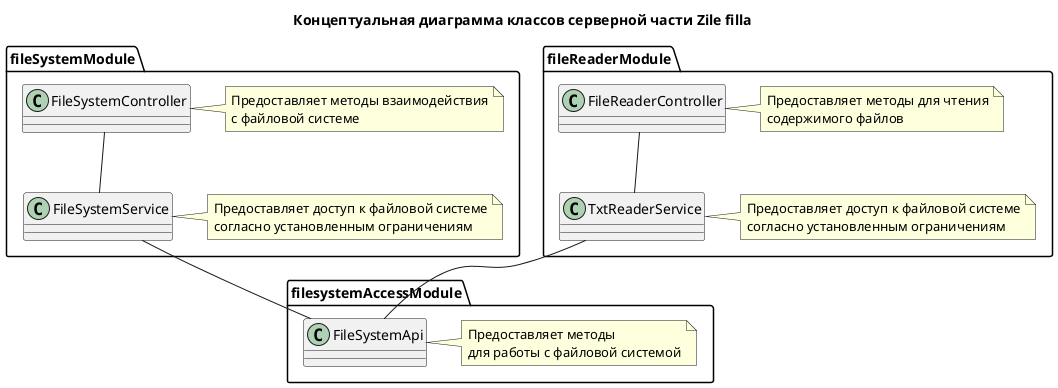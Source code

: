 @startuml Server class diagram of Zile filla

title
Концептуальная диаграмма классов серверной части Zile filla
end title

package fileSystemModule {
    class FileSystemController
    note right of FileSystemController : Предоставляет методы взаимодействия\nс файловой системе

    class FileSystemService
    note right of FileSystemService: Предоставляет доступ к файловой системе\nсогласно установленным ограничениям
}

package fileReaderModule {
    class FileReaderController
    note right of FileReaderController: Предоставляет методы для чтения\nсодержимого файлов

    class TxtReaderService
    note right of TxtReaderService: Предоставляет доступ к файловой системе\nсогласно установленным ограничениям
}

package filesystemAccessModule {
    class FileSystemApi
    note right of FileSystemApi: Предоставляет методы\nдля работы с файловой системой
}

FileSystemController -- FileSystemService
FileReaderController -- TxtReaderService
FileSystemService -- FileSystemApi
TxtReaderService -- FileSystemApi
@enduml